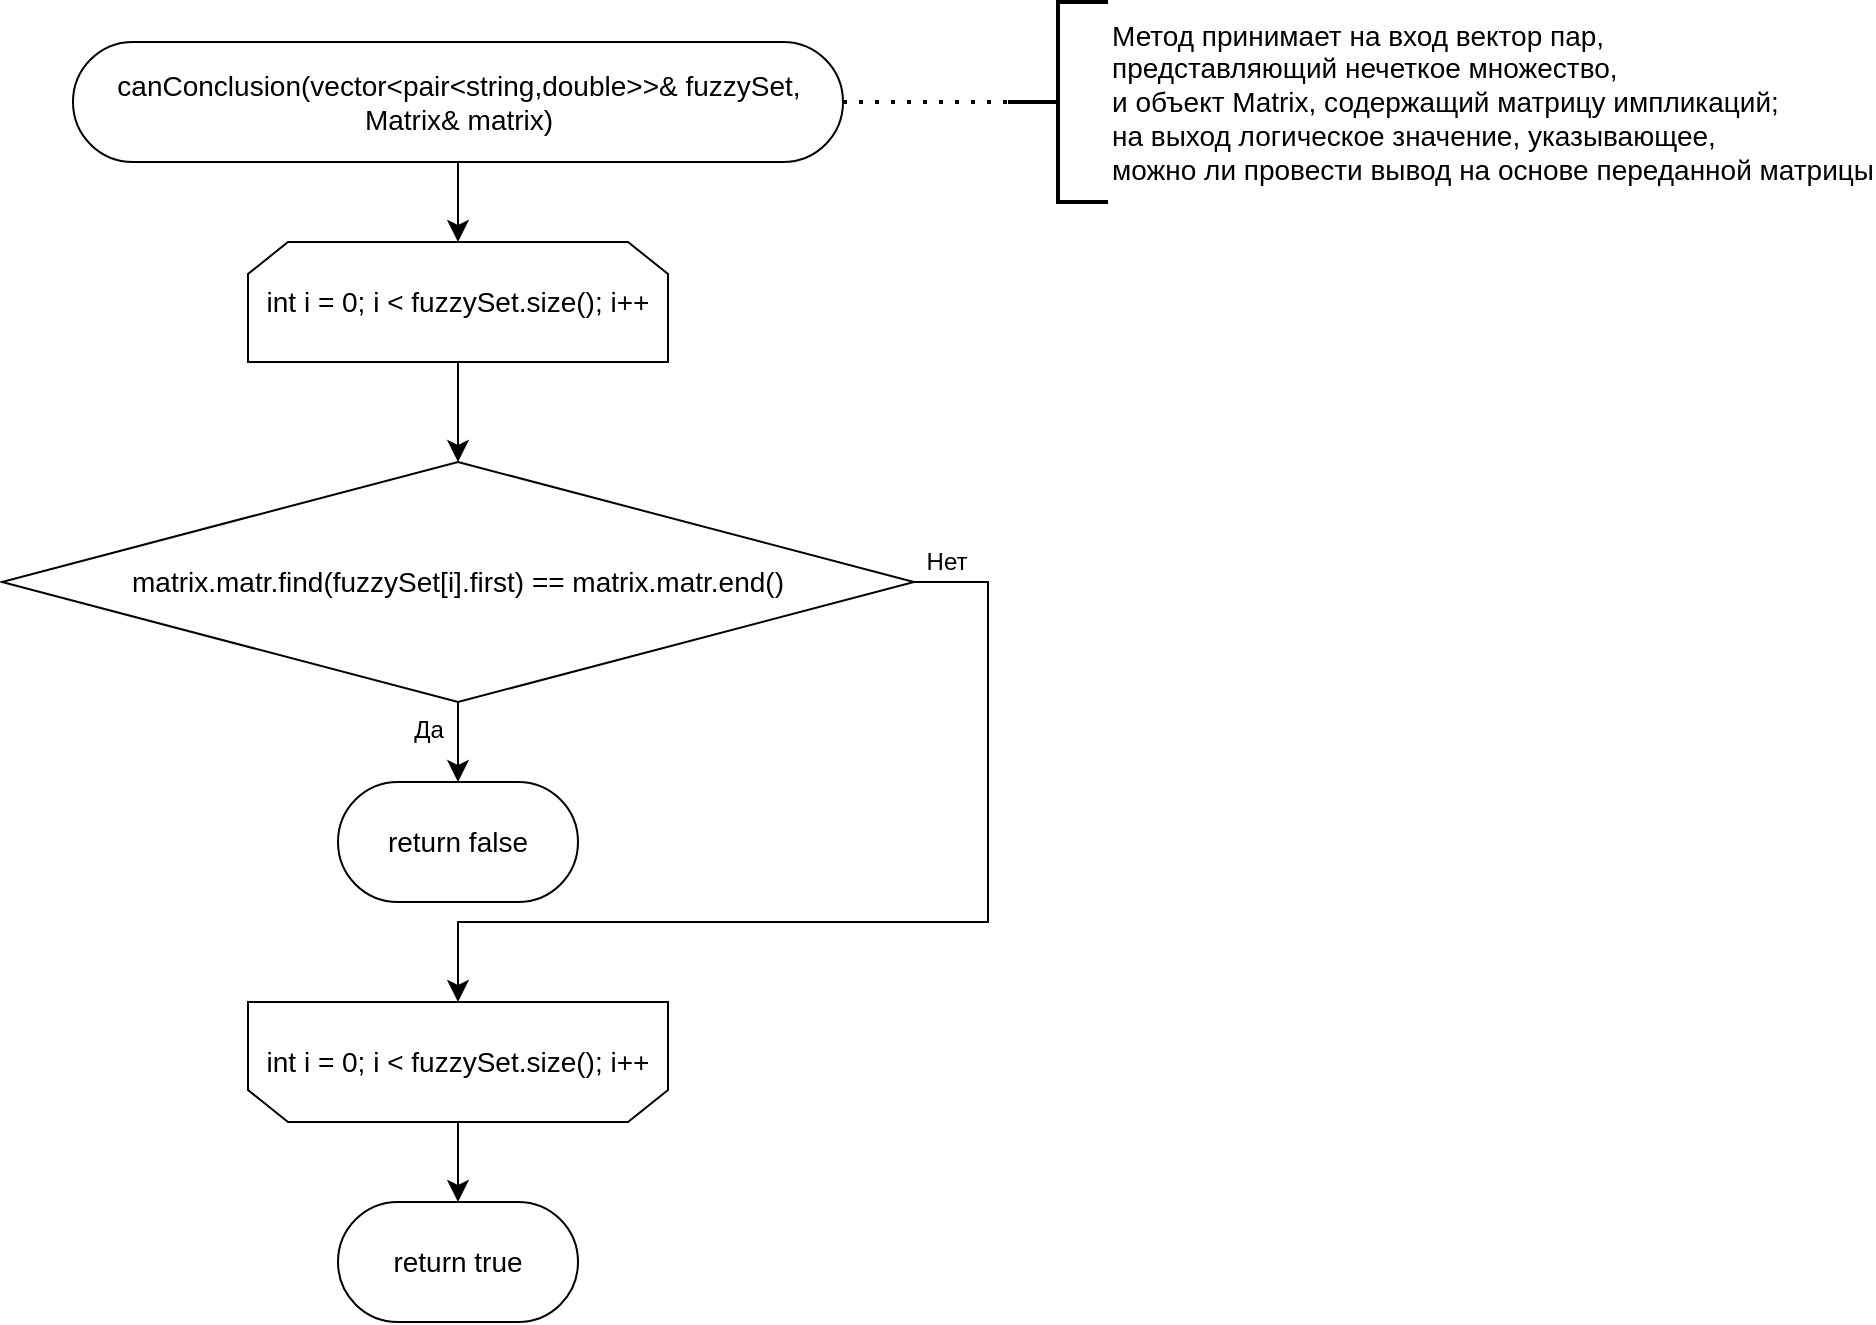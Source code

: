 <mxfile version="25.0.1">
  <diagram name="Страница — 1" id="mrzqCdEL7znpj-ONTkCO">
    <mxGraphModel dx="1750" dy="870" grid="1" gridSize="10" guides="1" tooltips="1" connect="1" arrows="1" fold="1" page="1" pageScale="1" pageWidth="827" pageHeight="1169" math="0" shadow="0">
      <root>
        <mxCell id="0" />
        <mxCell id="1" parent="0" />
        <mxCell id="YrhgBRHA7Ejs3ZpZEdUl-11" style="edgeStyle=none;curved=1;rounded=0;orthogonalLoop=1;jettySize=auto;html=1;exitX=0.5;exitY=1;exitDx=0;exitDy=0;entryX=0.5;entryY=0;entryDx=0;entryDy=0;fontSize=12;startSize=8;endSize=8;" parent="1" target="YrhgBRHA7Ejs3ZpZEdUl-2" edge="1">
          <mxGeometry relative="1" as="geometry">
            <mxPoint x="405" y="150" as="sourcePoint" />
          </mxGeometry>
        </mxCell>
        <mxCell id="YrhgBRHA7Ejs3ZpZEdUl-12" style="edgeStyle=none;curved=1;rounded=0;orthogonalLoop=1;jettySize=auto;html=1;exitX=0.5;exitY=1;exitDx=0;exitDy=0;entryX=0.5;entryY=0;entryDx=0;entryDy=0;fontSize=12;startSize=8;endSize=8;" parent="1" source="YrhgBRHA7Ejs3ZpZEdUl-2" target="YrhgBRHA7Ejs3ZpZEdUl-3" edge="1">
          <mxGeometry relative="1" as="geometry" />
        </mxCell>
        <mxCell id="YrhgBRHA7Ejs3ZpZEdUl-2" value="&lt;font style=&quot;font-size: 14px;&quot;&gt;int i = 0; i &amp;lt; fuzzySet.size(); i++&lt;/font&gt;" style="shape=loopLimit;whiteSpace=wrap;html=1;" parent="1" vertex="1">
          <mxGeometry x="300" y="190" width="210" height="60" as="geometry" />
        </mxCell>
        <mxCell id="YrhgBRHA7Ejs3ZpZEdUl-5" style="edgeStyle=none;curved=1;rounded=0;orthogonalLoop=1;jettySize=auto;html=1;exitX=0.5;exitY=1;exitDx=0;exitDy=0;entryX=0.5;entryY=0;entryDx=0;entryDy=0;fontSize=12;startSize=8;endSize=8;" parent="1" source="YrhgBRHA7Ejs3ZpZEdUl-3" edge="1">
          <mxGeometry relative="1" as="geometry">
            <mxPoint x="405" y="460" as="targetPoint" />
          </mxGeometry>
        </mxCell>
        <mxCell id="YrhgBRHA7Ejs3ZpZEdUl-7" value="Да" style="edgeLabel;html=1;align=center;verticalAlign=middle;resizable=0;points=[];fontSize=12;" parent="YrhgBRHA7Ejs3ZpZEdUl-5" vertex="1" connectable="0">
          <mxGeometry x="-0.325" relative="1" as="geometry">
            <mxPoint x="-15" as="offset" />
          </mxGeometry>
        </mxCell>
        <mxCell id="YrhgBRHA7Ejs3ZpZEdUl-13" style="edgeStyle=none;curved=0;rounded=0;orthogonalLoop=1;jettySize=auto;html=1;exitX=1;exitY=0.5;exitDx=0;exitDy=0;entryX=0.5;entryY=1;entryDx=0;entryDy=0;fontSize=12;startSize=8;endSize=8;" parent="1" source="YrhgBRHA7Ejs3ZpZEdUl-3" target="YrhgBRHA7Ejs3ZpZEdUl-9" edge="1">
          <mxGeometry relative="1" as="geometry">
            <Array as="points">
              <mxPoint x="670" y="360" />
              <mxPoint x="670" y="530" />
              <mxPoint x="405" y="530" />
            </Array>
          </mxGeometry>
        </mxCell>
        <mxCell id="YrhgBRHA7Ejs3ZpZEdUl-14" value="Нет" style="edgeLabel;html=1;align=center;verticalAlign=middle;resizable=0;points=[];fontSize=12;" parent="YrhgBRHA7Ejs3ZpZEdUl-13" vertex="1" connectable="0">
          <mxGeometry x="-0.94" relative="1" as="geometry">
            <mxPoint y="-10" as="offset" />
          </mxGeometry>
        </mxCell>
        <mxCell id="YrhgBRHA7Ejs3ZpZEdUl-3" value="&lt;font style=&quot;font-size: 14px;&quot;&gt;matrix.matr.find(fuzzySet[i].first) == matrix.matr.end()&lt;/font&gt;" style="rhombus;whiteSpace=wrap;html=1;" parent="1" vertex="1">
          <mxGeometry x="177" y="300" width="456" height="120" as="geometry" />
        </mxCell>
        <mxCell id="YrhgBRHA7Ejs3ZpZEdUl-10" style="edgeStyle=none;curved=1;rounded=0;orthogonalLoop=1;jettySize=auto;html=1;exitX=0.5;exitY=0;exitDx=0;exitDy=0;entryX=0.5;entryY=0;entryDx=0;entryDy=0;fontSize=12;startSize=8;endSize=8;" parent="1" source="YrhgBRHA7Ejs3ZpZEdUl-9" edge="1">
          <mxGeometry relative="1" as="geometry">
            <mxPoint x="405" y="670" as="targetPoint" />
          </mxGeometry>
        </mxCell>
        <mxCell id="YrhgBRHA7Ejs3ZpZEdUl-9" value="&lt;font style=&quot;font-size: 14px;&quot;&gt;int i = 0; i &amp;lt; fuzzySet.size(); i++&lt;/font&gt;" style="shape=loopLimit;whiteSpace=wrap;html=1;direction=west;" parent="1" vertex="1">
          <mxGeometry x="300" y="570" width="210" height="60" as="geometry" />
        </mxCell>
        <mxCell id="L_OJJC4P03xfOY-h_yjP-2" value="&lt;span style=&quot;font-size: 14px;&quot;&gt;canConclusion(vector&amp;lt;pair&amp;lt;string,double&amp;gt;&amp;gt;&amp;amp; fuzzySet, Matrix&amp;amp; matrix)&lt;/span&gt;" style="rounded=1;whiteSpace=wrap;html=1;arcSize=50;" parent="1" vertex="1">
          <mxGeometry x="212.5" y="90" width="385" height="60" as="geometry" />
        </mxCell>
        <mxCell id="L_OJJC4P03xfOY-h_yjP-3" value="&lt;span style=&quot;font-size: 14px;&quot;&gt;return true&lt;/span&gt;" style="rounded=1;whiteSpace=wrap;html=1;arcSize=50;" parent="1" vertex="1">
          <mxGeometry x="345" y="670" width="120" height="60" as="geometry" />
        </mxCell>
        <mxCell id="L_OJJC4P03xfOY-h_yjP-4" value="&lt;span style=&quot;font-size: 14px;&quot;&gt;return false&lt;/span&gt;" style="rounded=1;whiteSpace=wrap;html=1;arcSize=50;" parent="1" vertex="1">
          <mxGeometry x="345" y="460" width="120" height="60" as="geometry" />
        </mxCell>
        <mxCell id="fdFqRfH-jrah2P0sJ6bk-1" value="&lt;font style=&quot;font-size: 14px;&quot;&gt;Метод принимает на вход&amp;nbsp;вектор пар,&amp;nbsp;&lt;/font&gt;&lt;div&gt;&lt;font style=&quot;font-size: 14px;&quot;&gt;представляющий нечеткое множество,&amp;nbsp;&lt;/font&gt;&lt;/div&gt;&lt;div&gt;&lt;font style=&quot;font-size: 14px;&quot;&gt;и объект Matrix, содержащий матрицу импликаций;&amp;nbsp;&lt;/font&gt;&lt;/div&gt;&lt;div&gt;&lt;font style=&quot;font-size: 14px;&quot;&gt;на выход&amp;nbsp;логическое значение, указывающее,&amp;nbsp;&lt;/font&gt;&lt;/div&gt;&lt;div&gt;&lt;font style=&quot;font-size: 14px;&quot;&gt;можно ли провести вывод на основе переданной матрицы&lt;/font&gt;&lt;/div&gt;" style="strokeWidth=2;html=1;shape=mxgraph.flowchart.annotation_2;align=left;labelPosition=right;pointerEvents=1;" vertex="1" parent="1">
          <mxGeometry x="680" y="70" width="50" height="100" as="geometry" />
        </mxCell>
        <mxCell id="fdFqRfH-jrah2P0sJ6bk-2" value="" style="endArrow=none;dashed=1;html=1;dashPattern=1 3;strokeWidth=2;rounded=0;exitX=1;exitY=0.5;exitDx=0;exitDy=0;entryX=0;entryY=0.5;entryDx=0;entryDy=0;entryPerimeter=0;" edge="1" parent="1" source="L_OJJC4P03xfOY-h_yjP-2" target="fdFqRfH-jrah2P0sJ6bk-1">
          <mxGeometry width="50" height="50" relative="1" as="geometry">
            <mxPoint x="597.5" y="110" as="sourcePoint" />
            <mxPoint x="647.5" y="60" as="targetPoint" />
          </mxGeometry>
        </mxCell>
      </root>
    </mxGraphModel>
  </diagram>
</mxfile>
